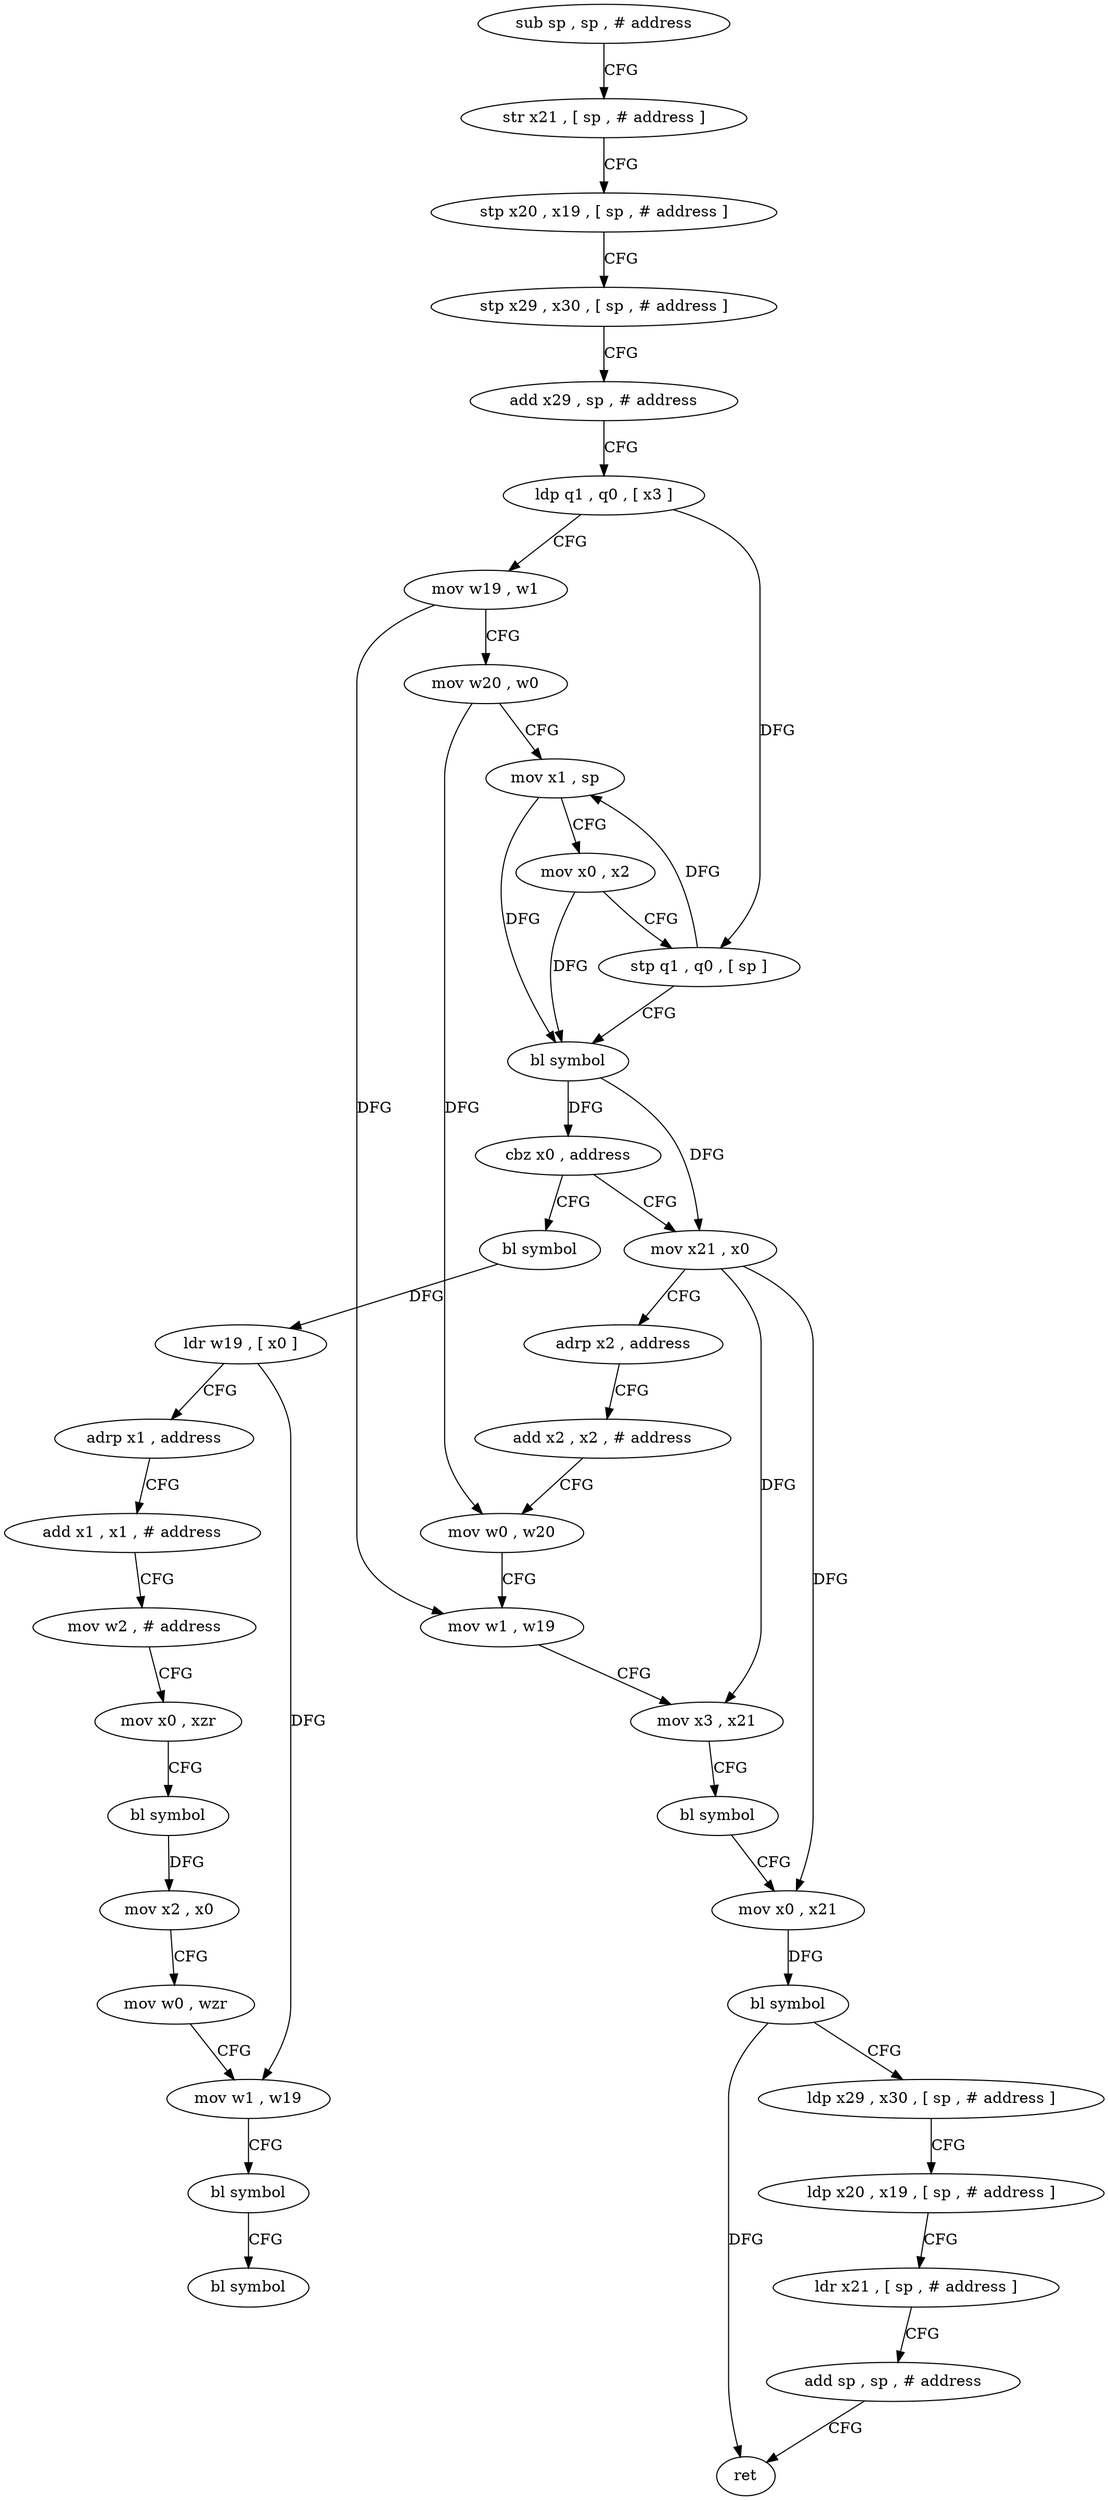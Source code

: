 digraph "func" {
"4214836" [label = "sub sp , sp , # address" ]
"4214840" [label = "str x21 , [ sp , # address ]" ]
"4214844" [label = "stp x20 , x19 , [ sp , # address ]" ]
"4214848" [label = "stp x29 , x30 , [ sp , # address ]" ]
"4214852" [label = "add x29 , sp , # address" ]
"4214856" [label = "ldp q1 , q0 , [ x3 ]" ]
"4214860" [label = "mov w19 , w1" ]
"4214864" [label = "mov w20 , w0" ]
"4214868" [label = "mov x1 , sp" ]
"4214872" [label = "mov x0 , x2" ]
"4214876" [label = "stp q1 , q0 , [ sp ]" ]
"4214880" [label = "bl symbol" ]
"4214884" [label = "cbz x0 , address" ]
"4214944" [label = "bl symbol" ]
"4214888" [label = "mov x21 , x0" ]
"4214948" [label = "ldr w19 , [ x0 ]" ]
"4214952" [label = "adrp x1 , address" ]
"4214956" [label = "add x1 , x1 , # address" ]
"4214960" [label = "mov w2 , # address" ]
"4214964" [label = "mov x0 , xzr" ]
"4214968" [label = "bl symbol" ]
"4214972" [label = "mov x2 , x0" ]
"4214976" [label = "mov w0 , wzr" ]
"4214980" [label = "mov w1 , w19" ]
"4214984" [label = "bl symbol" ]
"4214988" [label = "bl symbol" ]
"4214892" [label = "adrp x2 , address" ]
"4214896" [label = "add x2 , x2 , # address" ]
"4214900" [label = "mov w0 , w20" ]
"4214904" [label = "mov w1 , w19" ]
"4214908" [label = "mov x3 , x21" ]
"4214912" [label = "bl symbol" ]
"4214916" [label = "mov x0 , x21" ]
"4214920" [label = "bl symbol" ]
"4214924" [label = "ldp x29 , x30 , [ sp , # address ]" ]
"4214928" [label = "ldp x20 , x19 , [ sp , # address ]" ]
"4214932" [label = "ldr x21 , [ sp , # address ]" ]
"4214936" [label = "add sp , sp , # address" ]
"4214940" [label = "ret" ]
"4214836" -> "4214840" [ label = "CFG" ]
"4214840" -> "4214844" [ label = "CFG" ]
"4214844" -> "4214848" [ label = "CFG" ]
"4214848" -> "4214852" [ label = "CFG" ]
"4214852" -> "4214856" [ label = "CFG" ]
"4214856" -> "4214860" [ label = "CFG" ]
"4214856" -> "4214876" [ label = "DFG" ]
"4214860" -> "4214864" [ label = "CFG" ]
"4214860" -> "4214904" [ label = "DFG" ]
"4214864" -> "4214868" [ label = "CFG" ]
"4214864" -> "4214900" [ label = "DFG" ]
"4214868" -> "4214872" [ label = "CFG" ]
"4214868" -> "4214880" [ label = "DFG" ]
"4214872" -> "4214876" [ label = "CFG" ]
"4214872" -> "4214880" [ label = "DFG" ]
"4214876" -> "4214880" [ label = "CFG" ]
"4214876" -> "4214868" [ label = "DFG" ]
"4214880" -> "4214884" [ label = "DFG" ]
"4214880" -> "4214888" [ label = "DFG" ]
"4214884" -> "4214944" [ label = "CFG" ]
"4214884" -> "4214888" [ label = "CFG" ]
"4214944" -> "4214948" [ label = "DFG" ]
"4214888" -> "4214892" [ label = "CFG" ]
"4214888" -> "4214908" [ label = "DFG" ]
"4214888" -> "4214916" [ label = "DFG" ]
"4214948" -> "4214952" [ label = "CFG" ]
"4214948" -> "4214980" [ label = "DFG" ]
"4214952" -> "4214956" [ label = "CFG" ]
"4214956" -> "4214960" [ label = "CFG" ]
"4214960" -> "4214964" [ label = "CFG" ]
"4214964" -> "4214968" [ label = "CFG" ]
"4214968" -> "4214972" [ label = "DFG" ]
"4214972" -> "4214976" [ label = "CFG" ]
"4214976" -> "4214980" [ label = "CFG" ]
"4214980" -> "4214984" [ label = "CFG" ]
"4214984" -> "4214988" [ label = "CFG" ]
"4214892" -> "4214896" [ label = "CFG" ]
"4214896" -> "4214900" [ label = "CFG" ]
"4214900" -> "4214904" [ label = "CFG" ]
"4214904" -> "4214908" [ label = "CFG" ]
"4214908" -> "4214912" [ label = "CFG" ]
"4214912" -> "4214916" [ label = "CFG" ]
"4214916" -> "4214920" [ label = "DFG" ]
"4214920" -> "4214924" [ label = "CFG" ]
"4214920" -> "4214940" [ label = "DFG" ]
"4214924" -> "4214928" [ label = "CFG" ]
"4214928" -> "4214932" [ label = "CFG" ]
"4214932" -> "4214936" [ label = "CFG" ]
"4214936" -> "4214940" [ label = "CFG" ]
}
